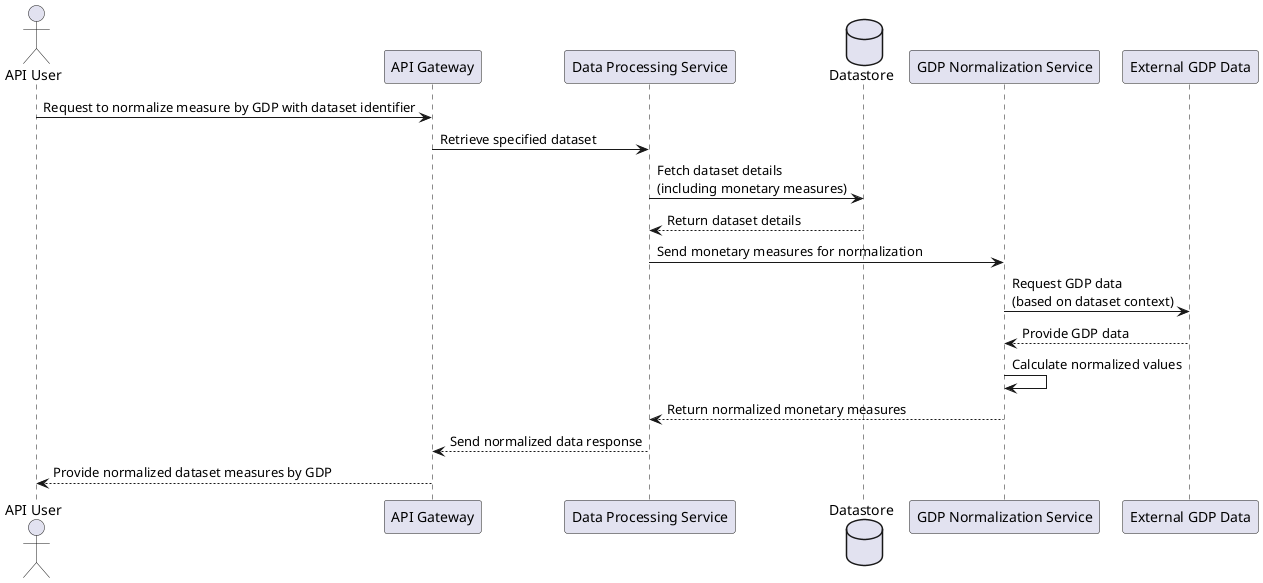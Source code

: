 @startuml
actor APIUser as "API User"
participant "API Gateway" as APIGateway
participant "Data Processing Service" as DataProcessing
database "Datastore" as Datastore
participant "GDP Normalization Service" as GDPNormalization
participant "External GDP Data" as ExternalGDP

APIUser -> APIGateway : Request to normalize measure by GDP with dataset identifier
APIGateway -> DataProcessing : Retrieve specified dataset
DataProcessing -> Datastore : Fetch dataset details\n(including monetary measures)
Datastore --> DataProcessing : Return dataset details
DataProcessing -> GDPNormalization : Send monetary measures for normalization
GDPNormalization -> ExternalGDP : Request GDP data\n(based on dataset context)
ExternalGDP --> GDPNormalization : Provide GDP data
GDPNormalization -> GDPNormalization : Calculate normalized values
GDPNormalization --> DataProcessing : Return normalized monetary measures
DataProcessing --> APIGateway : Send normalized data response
APIGateway --> APIUser : Provide normalized dataset measures by GDP

@enduml